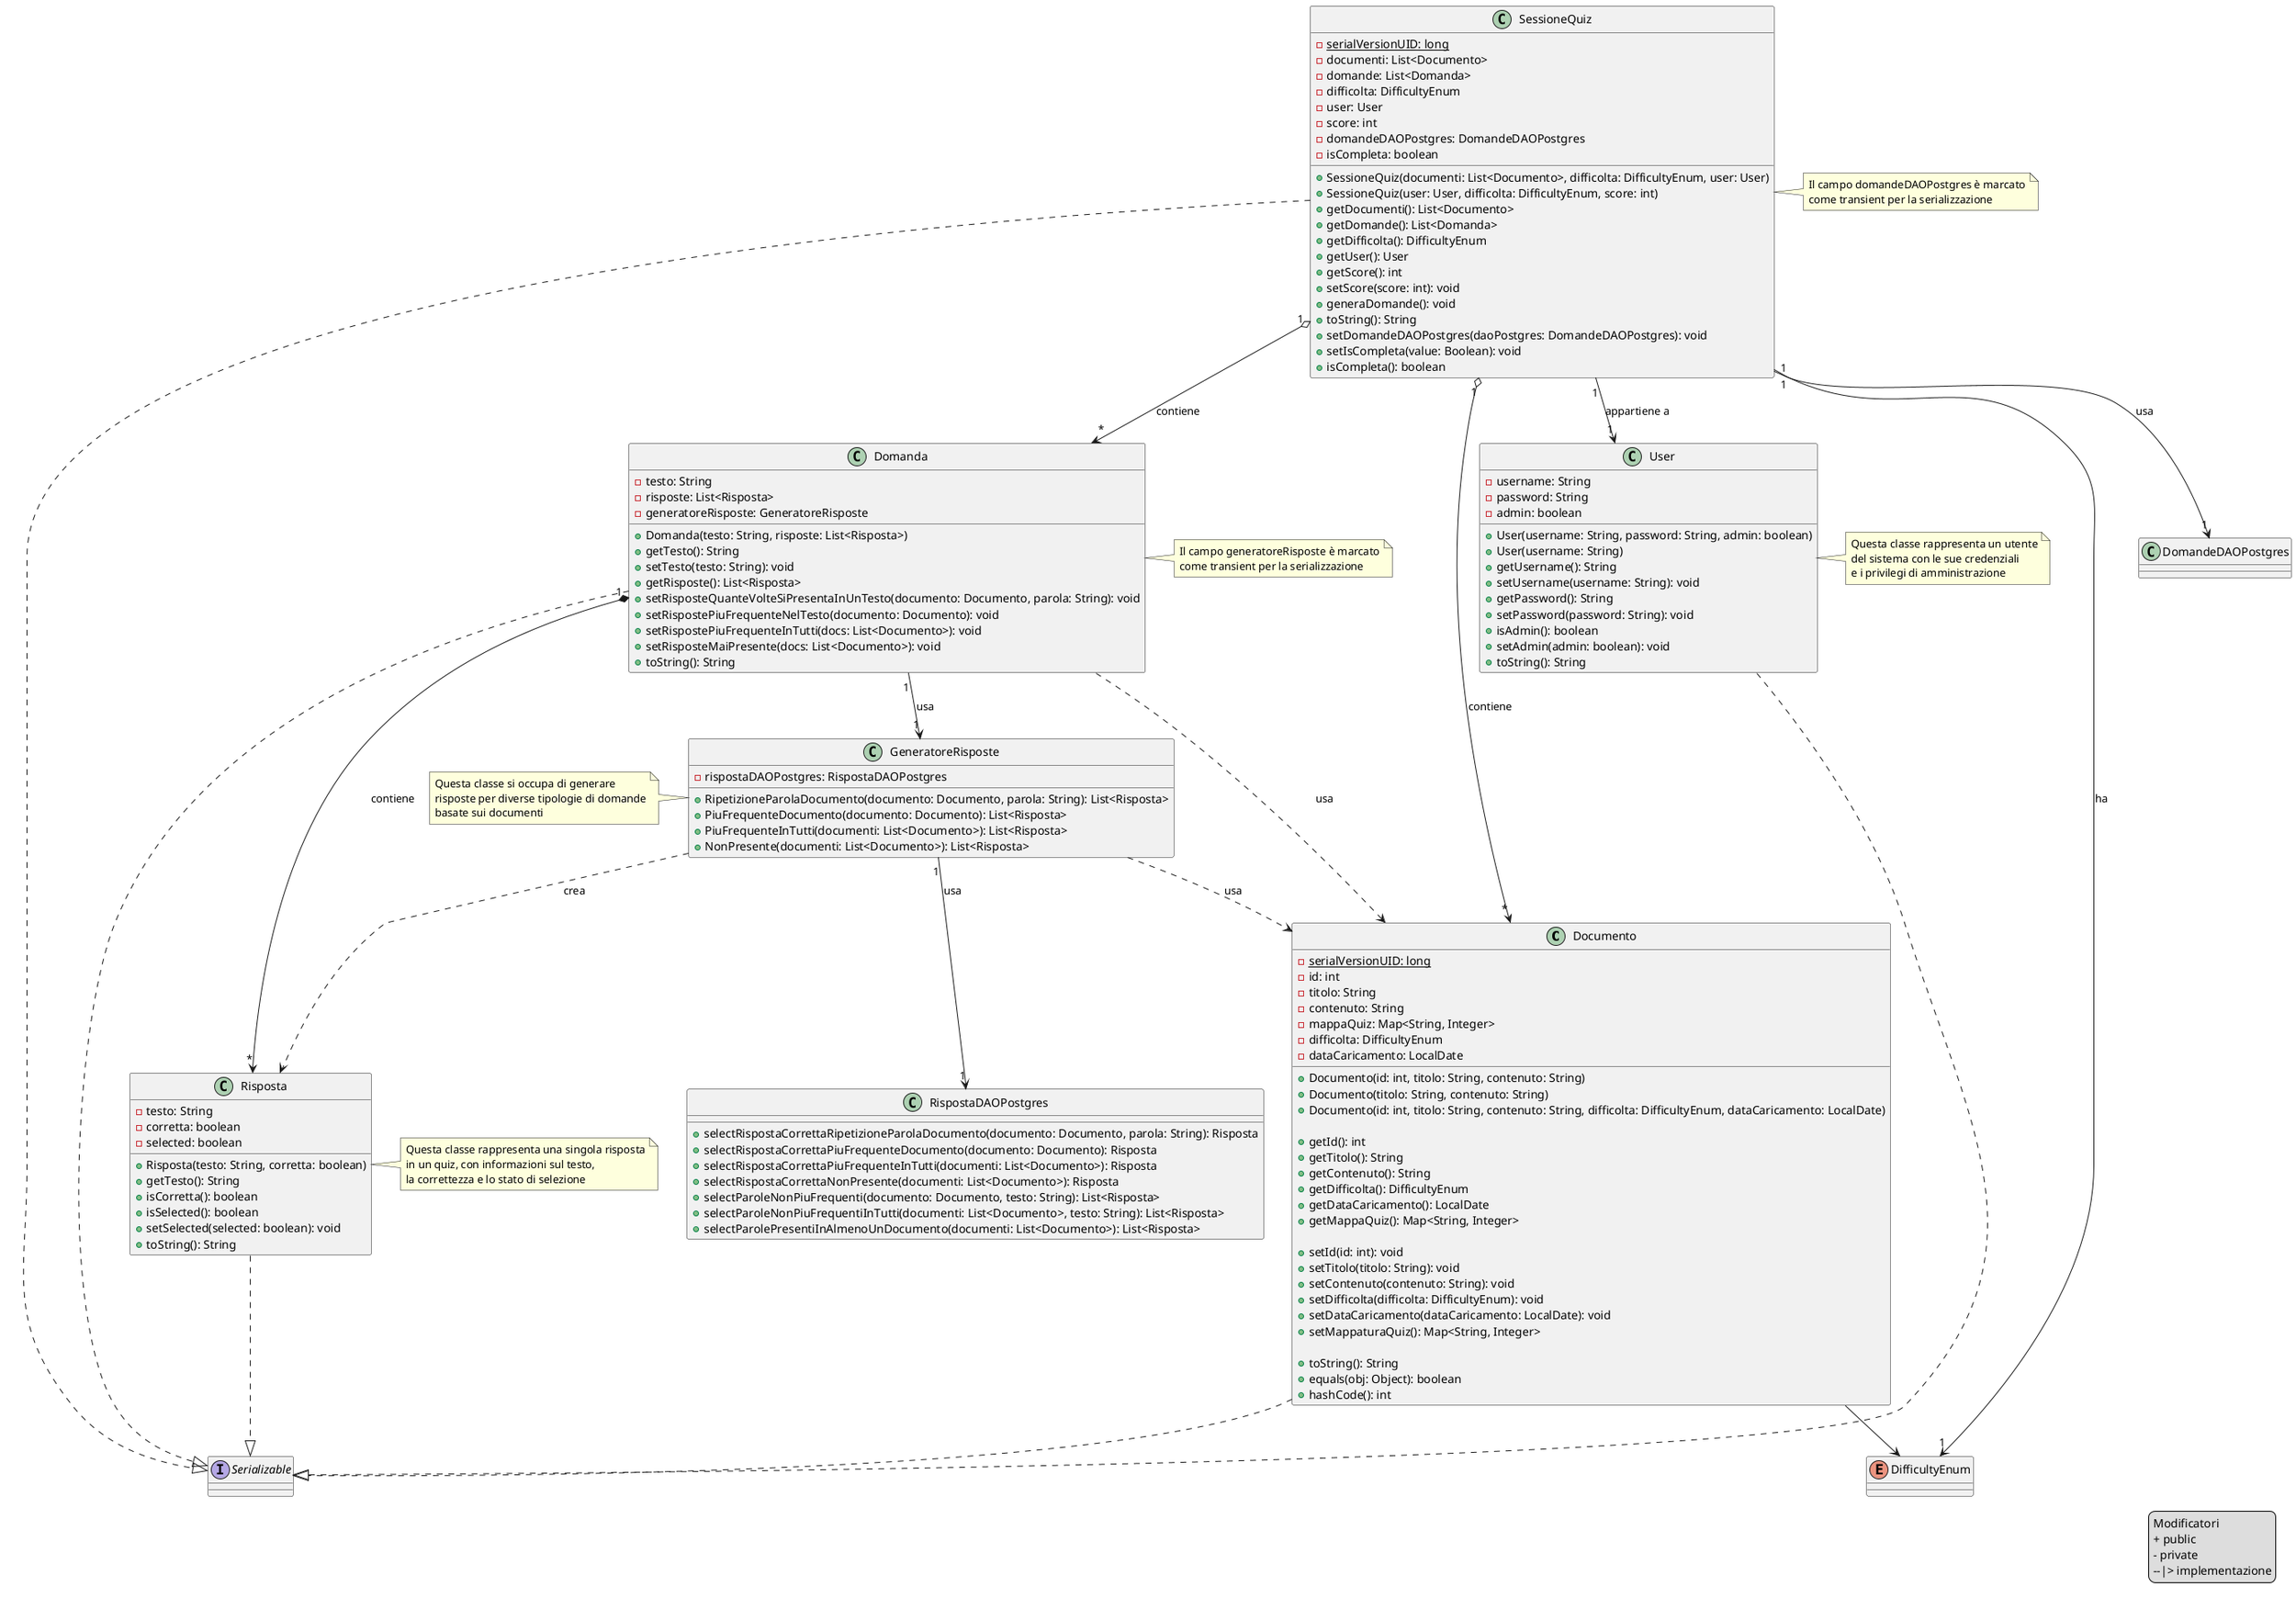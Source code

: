 @startuml

class Documento {
    - serialVersionUID: long {static}
    - id: int
    - titolo: String
    - contenuto: String
    - mappaQuiz: Map<String, Integer>
    - difficolta: DifficultyEnum
    - dataCaricamento: LocalDate

    + Documento(id: int, titolo: String, contenuto: String)
    + Documento(titolo: String, contenuto: String)
    + Documento(id: int, titolo: String, contenuto: String, difficolta: DifficultyEnum, dataCaricamento: LocalDate)

    + getId(): int
    + getTitolo(): String
    + getContenuto(): String
    + getDifficolta(): DifficultyEnum
    + getDataCaricamento(): LocalDate
    + getMappaQuiz(): Map<String, Integer>

    + setId(id: int): void
    + setTitolo(titolo: String): void
    + setContenuto(contenuto: String): void
    + setDifficolta(difficolta: DifficultyEnum): void
    + setDataCaricamento(dataCaricamento: LocalDate): void
    + setMappaturaQuiz(): Map<String, Integer>

    + toString(): String
    + equals(obj: Object): boolean
    + hashCode(): int
}

enum DifficultyEnum {
}

interface Serializable {
}

Documento ..|> Serializable
Documento --> DifficultyEnum

class Domanda {
    - testo: String
    - risposte: List<Risposta>
    - generatoreRisposte: GeneratoreRisposte

    + Domanda(testo: String, risposte: List<Risposta>)
    + getTesto(): String
    + setTesto(testo: String): void
    + getRisposte(): List<Risposta>
    + setRisposteQuanteVolteSiPresentaInUnTesto(documento: Documento, parola: String): void
    + setRispostePiuFrequenteNelTesto(documento: Documento): void
    + setRispostePiuFrequenteInTutti(docs: List<Documento>): void
    + setRisposteMaiPresente(docs: List<Documento>): void
    + toString(): String
}

class Risposta {
}

class GeneratoreRisposte {
}

class Documento {
}

interface Serializable {
}

Domanda ..|> Serializable
Domanda "1" *--> "*" Risposta : contiene
Domanda "1" --> "1" GeneratoreRisposte : usa
Domanda ..> Documento : usa

note right of Domanda
  Il campo generatoreRisposte è marcato
  come transient per la serializzazione
end note

class GeneratoreRisposte {
    - rispostaDAOPostgres: RispostaDAOPostgres

    + RipetizioneParolaDocumento(documento: Documento, parola: String): List<Risposta>
    + PiuFrequenteDocumento(documento: Documento): List<Risposta>
    + PiuFrequenteInTutti(documenti: List<Documento>): List<Risposta>
    + NonPresente(documenti: List<Documento>): List<Risposta>
}

class RispostaDAOPostgres {
    + selectRispostaCorrettaRipetizioneParolaDocumento(documento: Documento, parola: String): Risposta
    + selectRispostaCorrettaPiuFrequenteDocumento(documento: Documento): Risposta
    + selectRispostaCorrettaPiuFrequenteInTutti(documenti: List<Documento>): Risposta
    + selectRispostaCorrettaNonPresente(documenti: List<Documento>): Risposta
    + selectParoleNonPiuFrequenti(documento: Documento, testo: String): List<Risposta>
    + selectParoleNonPiuFrequentiInTutti(documenti: List<Documento>, testo: String): List<Risposta>
    + selectParolePresentiInAlmenoUnDocumento(documenti: List<Documento>): List<Risposta>
}

class Documento {
}

class Risposta {
}

GeneratoreRisposte "1" --> "1" RispostaDAOPostgres : usa
GeneratoreRisposte ..> Documento : usa
GeneratoreRisposte ..> Risposta : crea

note left of GeneratoreRisposte
  Questa classe si occupa di generare
  risposte per diverse tipologie di domande
  basate sui documenti
end note

class Risposta {
    - testo: String
    - corretta: boolean
    - selected: boolean

    + Risposta(testo: String, corretta: boolean)
    + getTesto(): String
    + isCorretta(): boolean
    + isSelected(): boolean
    + setSelected(selected: boolean): void
    + toString(): String
}

interface Serializable {
}

Risposta ..|> Serializable

note right of Risposta
    Questa classe rappresenta una singola risposta
    in un quiz, con informazioni sul testo,
    la correttezza e lo stato di selezione
end note

legend right
    Modificatori
    + public
    - private
end legend

class SessioneQuiz {
    - serialVersionUID: long {static}
    - documenti: List<Documento>
    - domande: List<Domanda>
    - difficolta: DifficultyEnum
    - user: User
    - score: int
    - domandeDAOPostgres: DomandeDAOPostgres
    - isCompleta: boolean

    + SessioneQuiz(documenti: List<Documento>, difficolta: DifficultyEnum, user: User)
    + SessioneQuiz(user: User, difficolta: DifficultyEnum, score: int)
    + getDocumenti(): List<Documento>
    + getDomande(): List<Domanda>
    + getDifficolta(): DifficultyEnum
    + getUser(): User
    + getScore(): int
    + setScore(score: int): void
    + generaDomande(): void
    + toString(): String
    + setDomandeDAOPostgres(daoPostgres: DomandeDAOPostgres): void
    + setIsCompleta(value: Boolean): void
    + isCompleta(): boolean
}

class Documento {
}

class Domanda {
}

class User {
}

class DomandeDAOPostgres {
}

enum DifficultyEnum {
}

interface Serializable {
}

SessioneQuiz ..|> Serializable
SessioneQuiz "1" o--> "*" Documento : contiene
SessioneQuiz "1" o--> "*" Domanda : contiene
SessioneQuiz "1" --> "1" User : appartiene a
SessioneQuiz "1" --> "1" DifficultyEnum : ha
SessioneQuiz "1" --> "1" DomandeDAOPostgres : usa

note right of SessioneQuiz
  Il campo domandeDAOPostgres è marcato
  come transient per la serializzazione
end note

legend right
    Relazioni
    --|> : implementazione
    o--> : composizione
    --> : associazione
end legend

class User {
    - username: String
    - password: String
    - admin: boolean

    + User(username: String, password: String, admin: boolean)
    + User(username: String)
    + getUsername(): String
    + setUsername(username: String): void
    + getPassword(): String
    + setPassword(password: String): void
    + isAdmin(): boolean
    + setAdmin(admin: boolean): void
    + toString(): String
}

interface Serializable {
}

User ..|> Serializable

note right of User
  Questa classe rappresenta un utente
  del sistema con le sue credenziali
  e i privilegi di amministrazione
end note

legend right
    Modificatori
    + public
    - private
    --|> implementazione
end legend

@enduml

